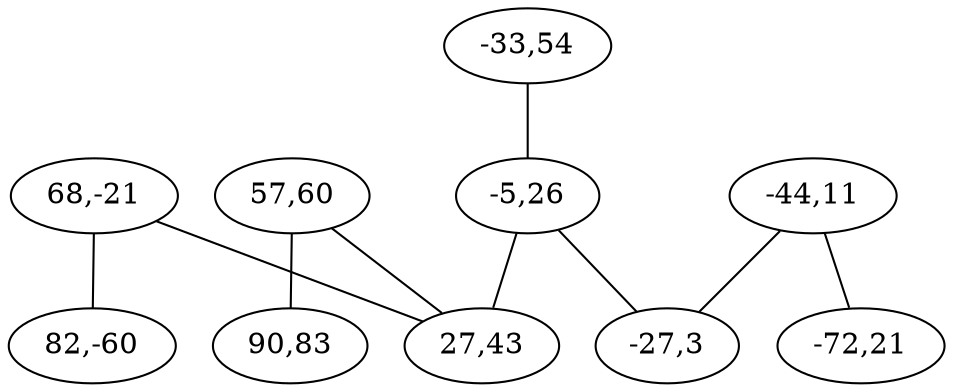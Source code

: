 graph G {
  0 [label="68,-21"];
  1 [label="57,60"];
  2 [label="82,-60"];
  3 [label="-33,54"];
  4 [label="-44,11"];
  5 [label="-5,26"];
  6 [label="-27,3"];
  7 [label="90,83"];
  8 [label="27,43"];
  9 [label="-72,21"];
  0 -- 2;
  4 -- 6;
  4 -- 9;
  5 -- 6;
  1 -- 8;
  5 -- 8;
  3 -- 5;
  1 -- 7;
  0 -- 8;
}
